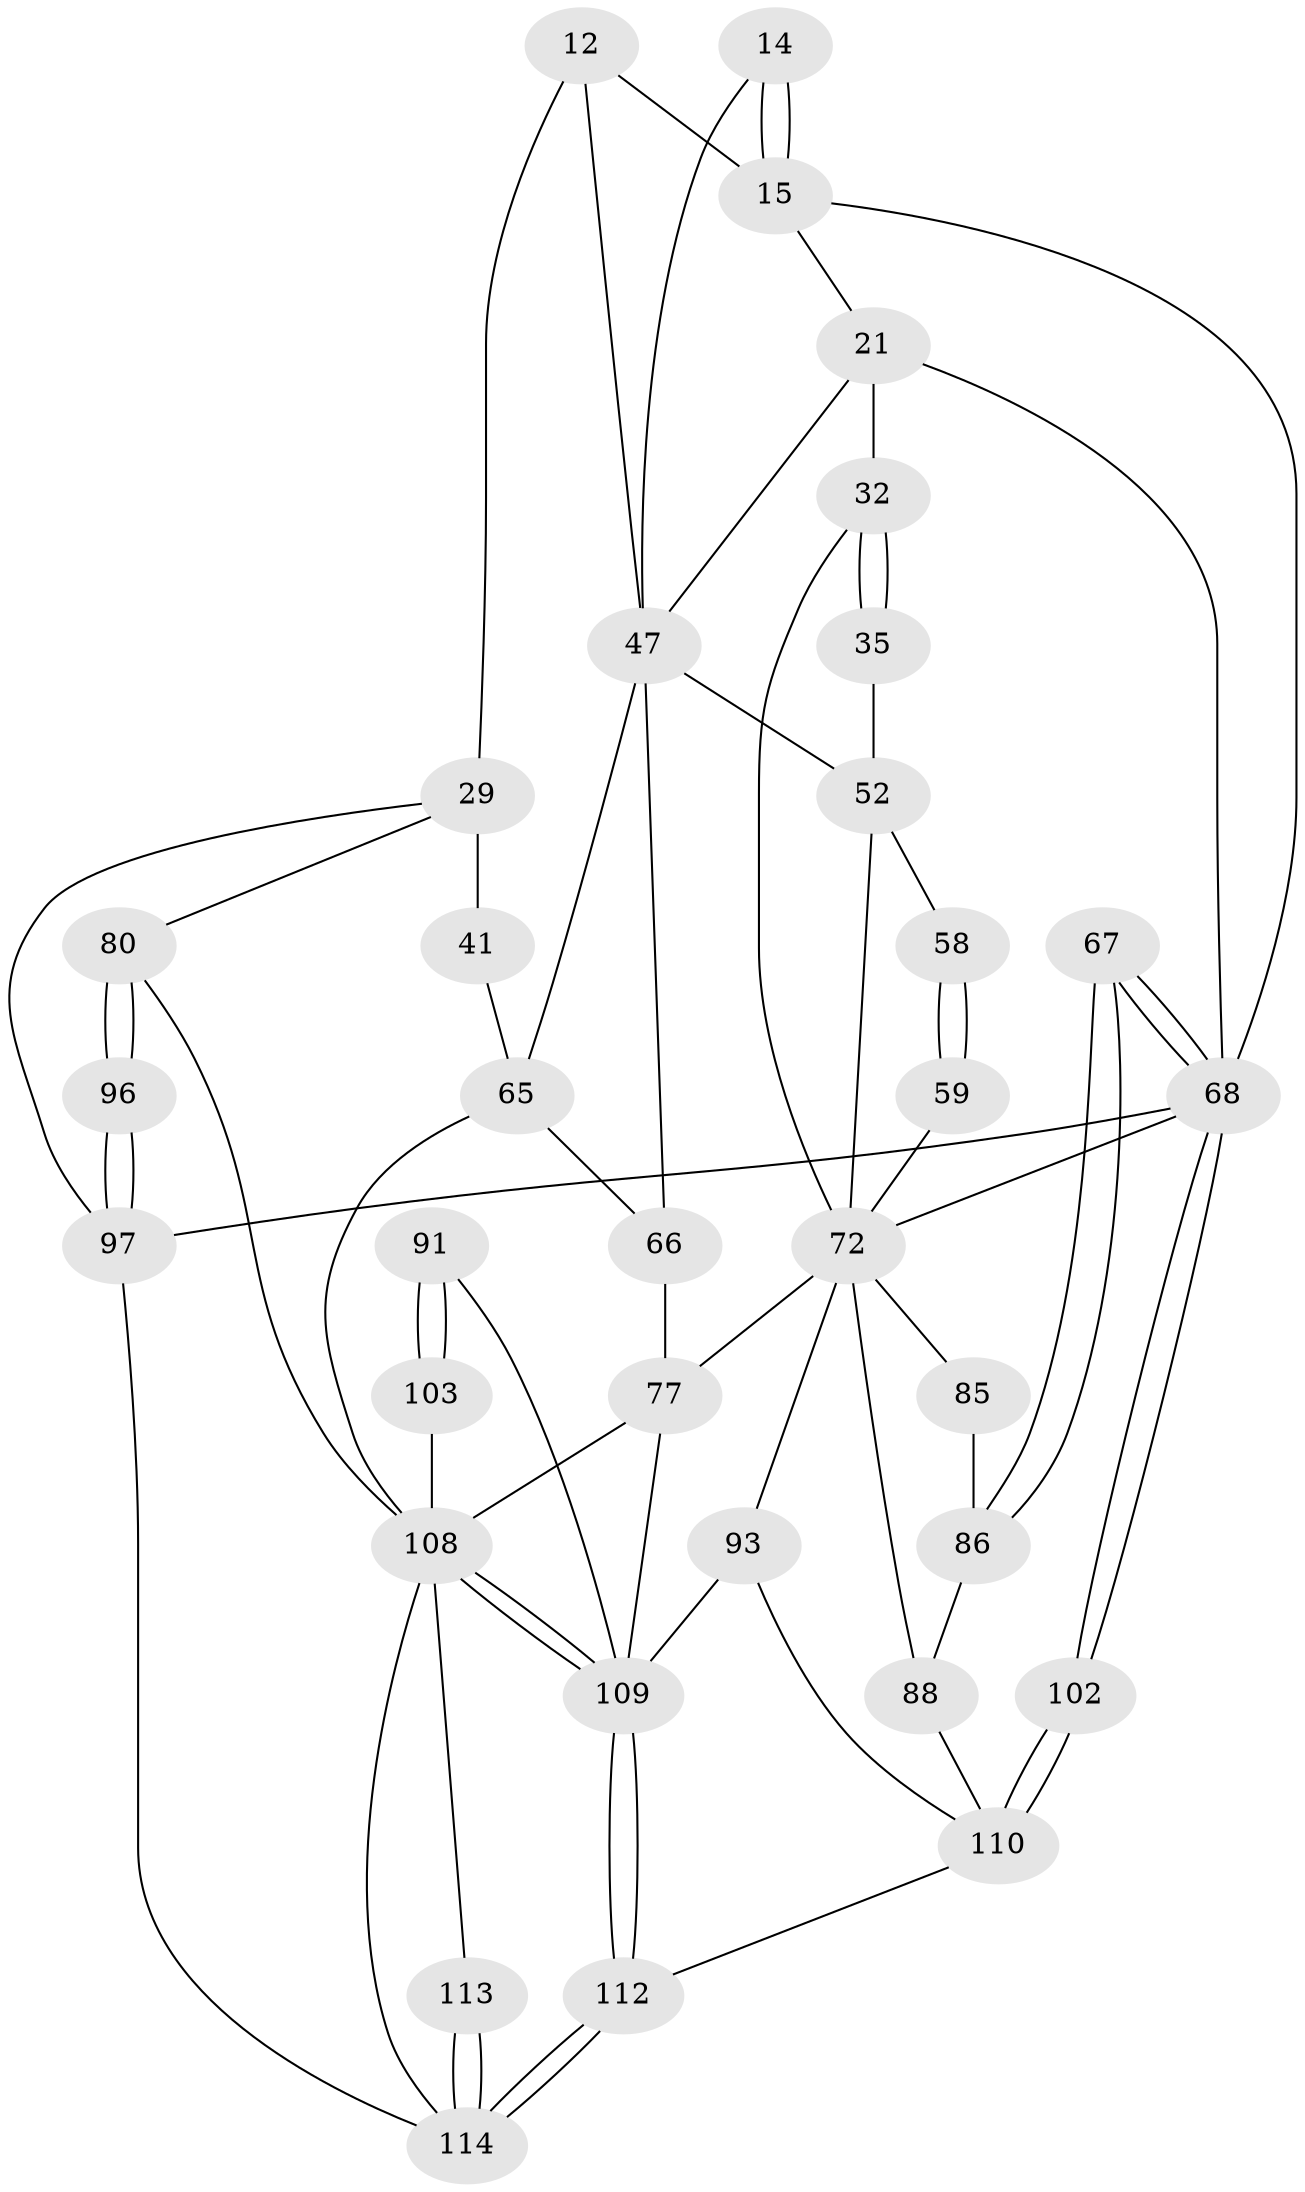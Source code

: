// original degree distribution, {3: 0.02631578947368421, 4: 0.24561403508771928, 6: 0.24561403508771928, 5: 0.4824561403508772}
// Generated by graph-tools (version 1.1) at 2025/05/03/04/25 22:05:20]
// undirected, 34 vertices, 72 edges
graph export_dot {
graph [start="1"]
  node [color=gray90,style=filled];
  12 [pos="+0.5524792226489855+0.14531736283467248",super="+11+8"];
  14 [pos="+0.35078596048813204+0.17990118500255547"];
  15 [pos="+0.32790393302931226+0.03619107416283444",super="+6+13"];
  21 [pos="+0.27249021146447583+0.20202227416480606",super="+18"];
  29 [pos="+1+0.3545845697953304",super="+28+10"];
  32 [pos="+0.1055915914722902+0.3321479814165328",super="+23+22"];
  35 [pos="+0.22419719929367482+0.289669509372081"];
  41 [pos="+0.6939837840868508+0.2756667850672312",super="+26+40"];
  47 [pos="+0.4591051928824227+0.40700227704484915",super="+39"];
  52 [pos="+0.24797540608234647+0.4665258772751387",super="+42+49"];
  58 [pos="+0.4197768083154852+0.4107001240512061",super="+51"];
  59 [pos="+0.3742700216197595+0.45814961866617093"];
  65 [pos="+0.7217335921482062+0.44805359570072084",super="+45+30+27+64"];
  66 [pos="+0.6795000792969705+0.5061675589349279",super="+60"];
  67 [pos="+0+0.7955405979115483"];
  68 [pos="+0+1",super="+4+56"];
  72 [pos="+0.24045171566475051+0.5832945884531224",super="+69+62+55"];
  77 [pos="+0.6101255087582214+0.6178235584580948",super="+74+76"];
  80 [pos="+0.8741300293516825+0.7219858158100362",super="+79"];
  85 [pos="+0+0.5611444246692389"];
  86 [pos="+0.059344510397067465+0.7193598000596519",super="+84"];
  88 [pos="+0.10137025091037269+0.723985020235985",super="+87"];
  91 [pos="+0.6000147993700795+0.7987034882314682"];
  93 [pos="+0.28996735560206915+0.8148192793958121",super="+71+70"];
  96 [pos="+1+0.9786399460757956"];
  97 [pos="+1+1",super="+3"];
  102 [pos="+0+1"];
  103 [pos="+0.6046083689725869+0.8065034470849238",super="+99+90"];
  108 [pos="+0.6055006593462233+0.8752935370368775",super="+107+106+98+81+89"];
  109 [pos="+0.4741458340044752+0.922885867120805",super="+100+92+75+101"];
  110 [pos="+0+1",super="+94+95"];
  112 [pos="+0.3808396461652829+1",super="+111"];
  113 [pos="+0.6056139201247299+0.8754427092416386"];
  114 [pos="+0.6056917895675035+1",super="+104+105"];
  12 -- 15 [weight=2];
  12 -- 29 [weight=2];
  12 -- 47;
  14 -- 15 [weight=2];
  14 -- 15;
  14 -- 47;
  15 -- 68;
  15 -- 21;
  21 -- 32 [weight=2];
  21 -- 68;
  21 -- 47;
  29 -- 80;
  29 -- 97 [weight=2];
  29 -- 41 [weight=2];
  32 -- 35 [weight=2];
  32 -- 35;
  32 -- 72;
  35 -- 52;
  41 -- 65 [weight=3];
  47 -- 66;
  47 -- 52 [weight=2];
  47 -- 65 [weight=2];
  52 -- 58 [weight=3];
  52 -- 72 [weight=2];
  58 -- 59 [weight=2];
  58 -- 59;
  59 -- 72;
  65 -- 66 [weight=2];
  65 -- 108;
  66 -- 77 [weight=2];
  67 -- 68 [weight=2];
  67 -- 68;
  67 -- 86;
  67 -- 86;
  68 -- 102;
  68 -- 102;
  68 -- 97 [weight=2];
  68 -- 72 [weight=2];
  72 -- 93 [weight=2];
  72 -- 88 [weight=2];
  72 -- 85;
  72 -- 77;
  77 -- 109;
  77 -- 108 [weight=2];
  80 -- 96 [weight=2];
  80 -- 96;
  80 -- 108;
  85 -- 86;
  86 -- 88 [weight=2];
  88 -- 110;
  91 -- 103 [weight=2];
  91 -- 103;
  91 -- 109;
  93 -- 110;
  93 -- 109 [weight=2];
  96 -- 97;
  96 -- 97;
  97 -- 114;
  102 -- 110 [weight=2];
  102 -- 110;
  103 -- 108 [weight=3];
  108 -- 109;
  108 -- 109;
  108 -- 113;
  108 -- 114;
  109 -- 112 [weight=2];
  109 -- 112;
  110 -- 112;
  112 -- 114;
  112 -- 114;
  113 -- 114 [weight=2];
  113 -- 114;
}
